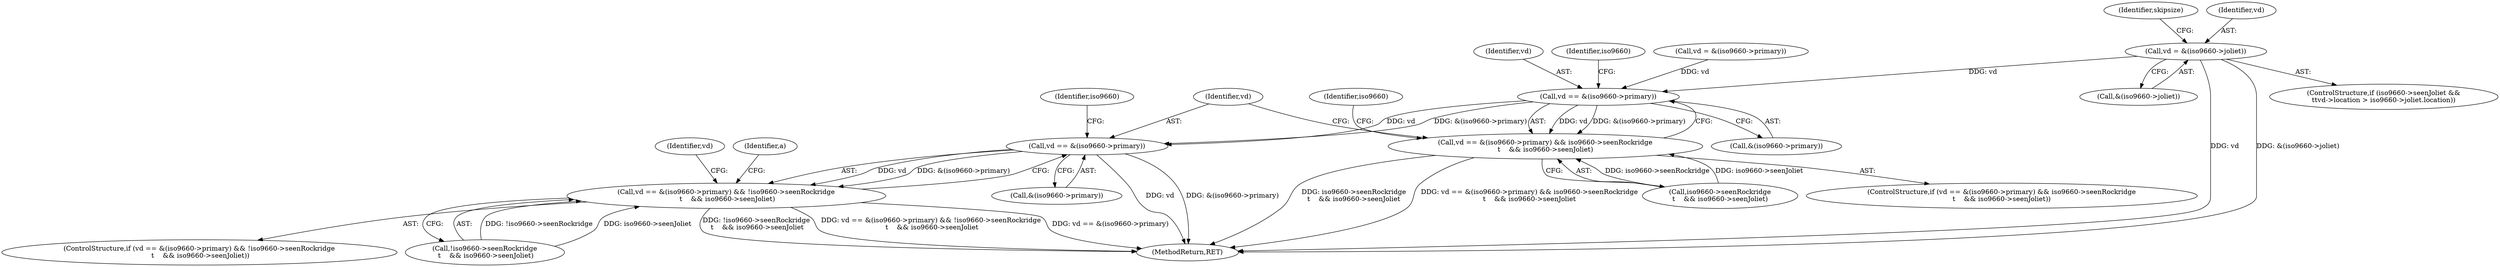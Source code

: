 digraph "0_libarchive_3ad08e01b4d253c66ae56414886089684155af22@pointer" {
"1000145" [label="(Call,vd = &(iso9660->joliet))"];
"1000227" [label="(Call,vd == &(iso9660->primary))"];
"1000226" [label="(Call,vd == &(iso9660->primary) && iso9660->seenRockridge\n\t    && iso9660->seenJoliet)"];
"1000247" [label="(Call,vd == &(iso9660->primary))"];
"1000246" [label="(Call,vd == &(iso9660->primary) && !iso9660->seenRockridge\n \t    && iso9660->seenJoliet)"];
"1000246" [label="(Call,vd == &(iso9660->primary) && !iso9660->seenRockridge\n \t    && iso9660->seenJoliet)"];
"1000233" [label="(Call,iso9660->seenRockridge\n\t    && iso9660->seenJoliet)"];
"1000228" [label="(Identifier,vd)"];
"1000147" [label="(Call,&(iso9660->joliet))"];
"1000249" [label="(Call,&(iso9660->primary))"];
"1000145" [label="(Call,vd = &(iso9660->joliet))"];
"1000152" [label="(Identifier,skipsize)"];
"1000146" [label="(Identifier,vd)"];
"1000256" [label="(Identifier,iso9660)"];
"1000263" [label="(Identifier,vd)"];
"1000242" [label="(Identifier,iso9660)"];
"1000372" [label="(MethodReturn,RET)"];
"1000235" [label="(Identifier,iso9660)"];
"1000245" [label="(ControlStructure,if (vd == &(iso9660->primary) && !iso9660->seenRockridge\n \t    && iso9660->seenJoliet))"];
"1000247" [label="(Call,vd == &(iso9660->primary))"];
"1000225" [label="(ControlStructure,if (vd == &(iso9660->primary) && iso9660->seenRockridge\n\t    && iso9660->seenJoliet))"];
"1000253" [label="(Call,!iso9660->seenRockridge\n \t    && iso9660->seenJoliet)"];
"1000131" [label="(ControlStructure,if (iso9660->seenJoliet &&\n\t\tvd->location > iso9660->joliet.location))"];
"1000229" [label="(Call,&(iso9660->primary))"];
"1000345" [label="(Identifier,a)"];
"1000226" [label="(Call,vd == &(iso9660->primary) && iso9660->seenRockridge\n\t    && iso9660->seenJoliet)"];
"1000227" [label="(Call,vd == &(iso9660->primary))"];
"1000248" [label="(Identifier,vd)"];
"1000115" [label="(Call,vd = &(iso9660->primary))"];
"1000145" -> "1000131"  [label="AST: "];
"1000145" -> "1000147"  [label="CFG: "];
"1000146" -> "1000145"  [label="AST: "];
"1000147" -> "1000145"  [label="AST: "];
"1000152" -> "1000145"  [label="CFG: "];
"1000145" -> "1000372"  [label="DDG: vd"];
"1000145" -> "1000372"  [label="DDG: &(iso9660->joliet)"];
"1000145" -> "1000227"  [label="DDG: vd"];
"1000227" -> "1000226"  [label="AST: "];
"1000227" -> "1000229"  [label="CFG: "];
"1000228" -> "1000227"  [label="AST: "];
"1000229" -> "1000227"  [label="AST: "];
"1000235" -> "1000227"  [label="CFG: "];
"1000226" -> "1000227"  [label="CFG: "];
"1000227" -> "1000226"  [label="DDG: vd"];
"1000227" -> "1000226"  [label="DDG: &(iso9660->primary)"];
"1000115" -> "1000227"  [label="DDG: vd"];
"1000227" -> "1000247"  [label="DDG: vd"];
"1000227" -> "1000247"  [label="DDG: &(iso9660->primary)"];
"1000226" -> "1000225"  [label="AST: "];
"1000226" -> "1000233"  [label="CFG: "];
"1000233" -> "1000226"  [label="AST: "];
"1000242" -> "1000226"  [label="CFG: "];
"1000248" -> "1000226"  [label="CFG: "];
"1000226" -> "1000372"  [label="DDG: iso9660->seenRockridge\n\t    && iso9660->seenJoliet"];
"1000226" -> "1000372"  [label="DDG: vd == &(iso9660->primary) && iso9660->seenRockridge\n\t    && iso9660->seenJoliet"];
"1000233" -> "1000226"  [label="DDG: iso9660->seenRockridge"];
"1000233" -> "1000226"  [label="DDG: iso9660->seenJoliet"];
"1000247" -> "1000246"  [label="AST: "];
"1000247" -> "1000249"  [label="CFG: "];
"1000248" -> "1000247"  [label="AST: "];
"1000249" -> "1000247"  [label="AST: "];
"1000256" -> "1000247"  [label="CFG: "];
"1000246" -> "1000247"  [label="CFG: "];
"1000247" -> "1000372"  [label="DDG: vd"];
"1000247" -> "1000372"  [label="DDG: &(iso9660->primary)"];
"1000247" -> "1000246"  [label="DDG: vd"];
"1000247" -> "1000246"  [label="DDG: &(iso9660->primary)"];
"1000246" -> "1000245"  [label="AST: "];
"1000246" -> "1000253"  [label="CFG: "];
"1000253" -> "1000246"  [label="AST: "];
"1000263" -> "1000246"  [label="CFG: "];
"1000345" -> "1000246"  [label="CFG: "];
"1000246" -> "1000372"  [label="DDG: !iso9660->seenRockridge\n \t    && iso9660->seenJoliet"];
"1000246" -> "1000372"  [label="DDG: vd == &(iso9660->primary) && !iso9660->seenRockridge\n \t    && iso9660->seenJoliet"];
"1000246" -> "1000372"  [label="DDG: vd == &(iso9660->primary)"];
"1000253" -> "1000246"  [label="DDG: !iso9660->seenRockridge"];
"1000253" -> "1000246"  [label="DDG: iso9660->seenJoliet"];
}
